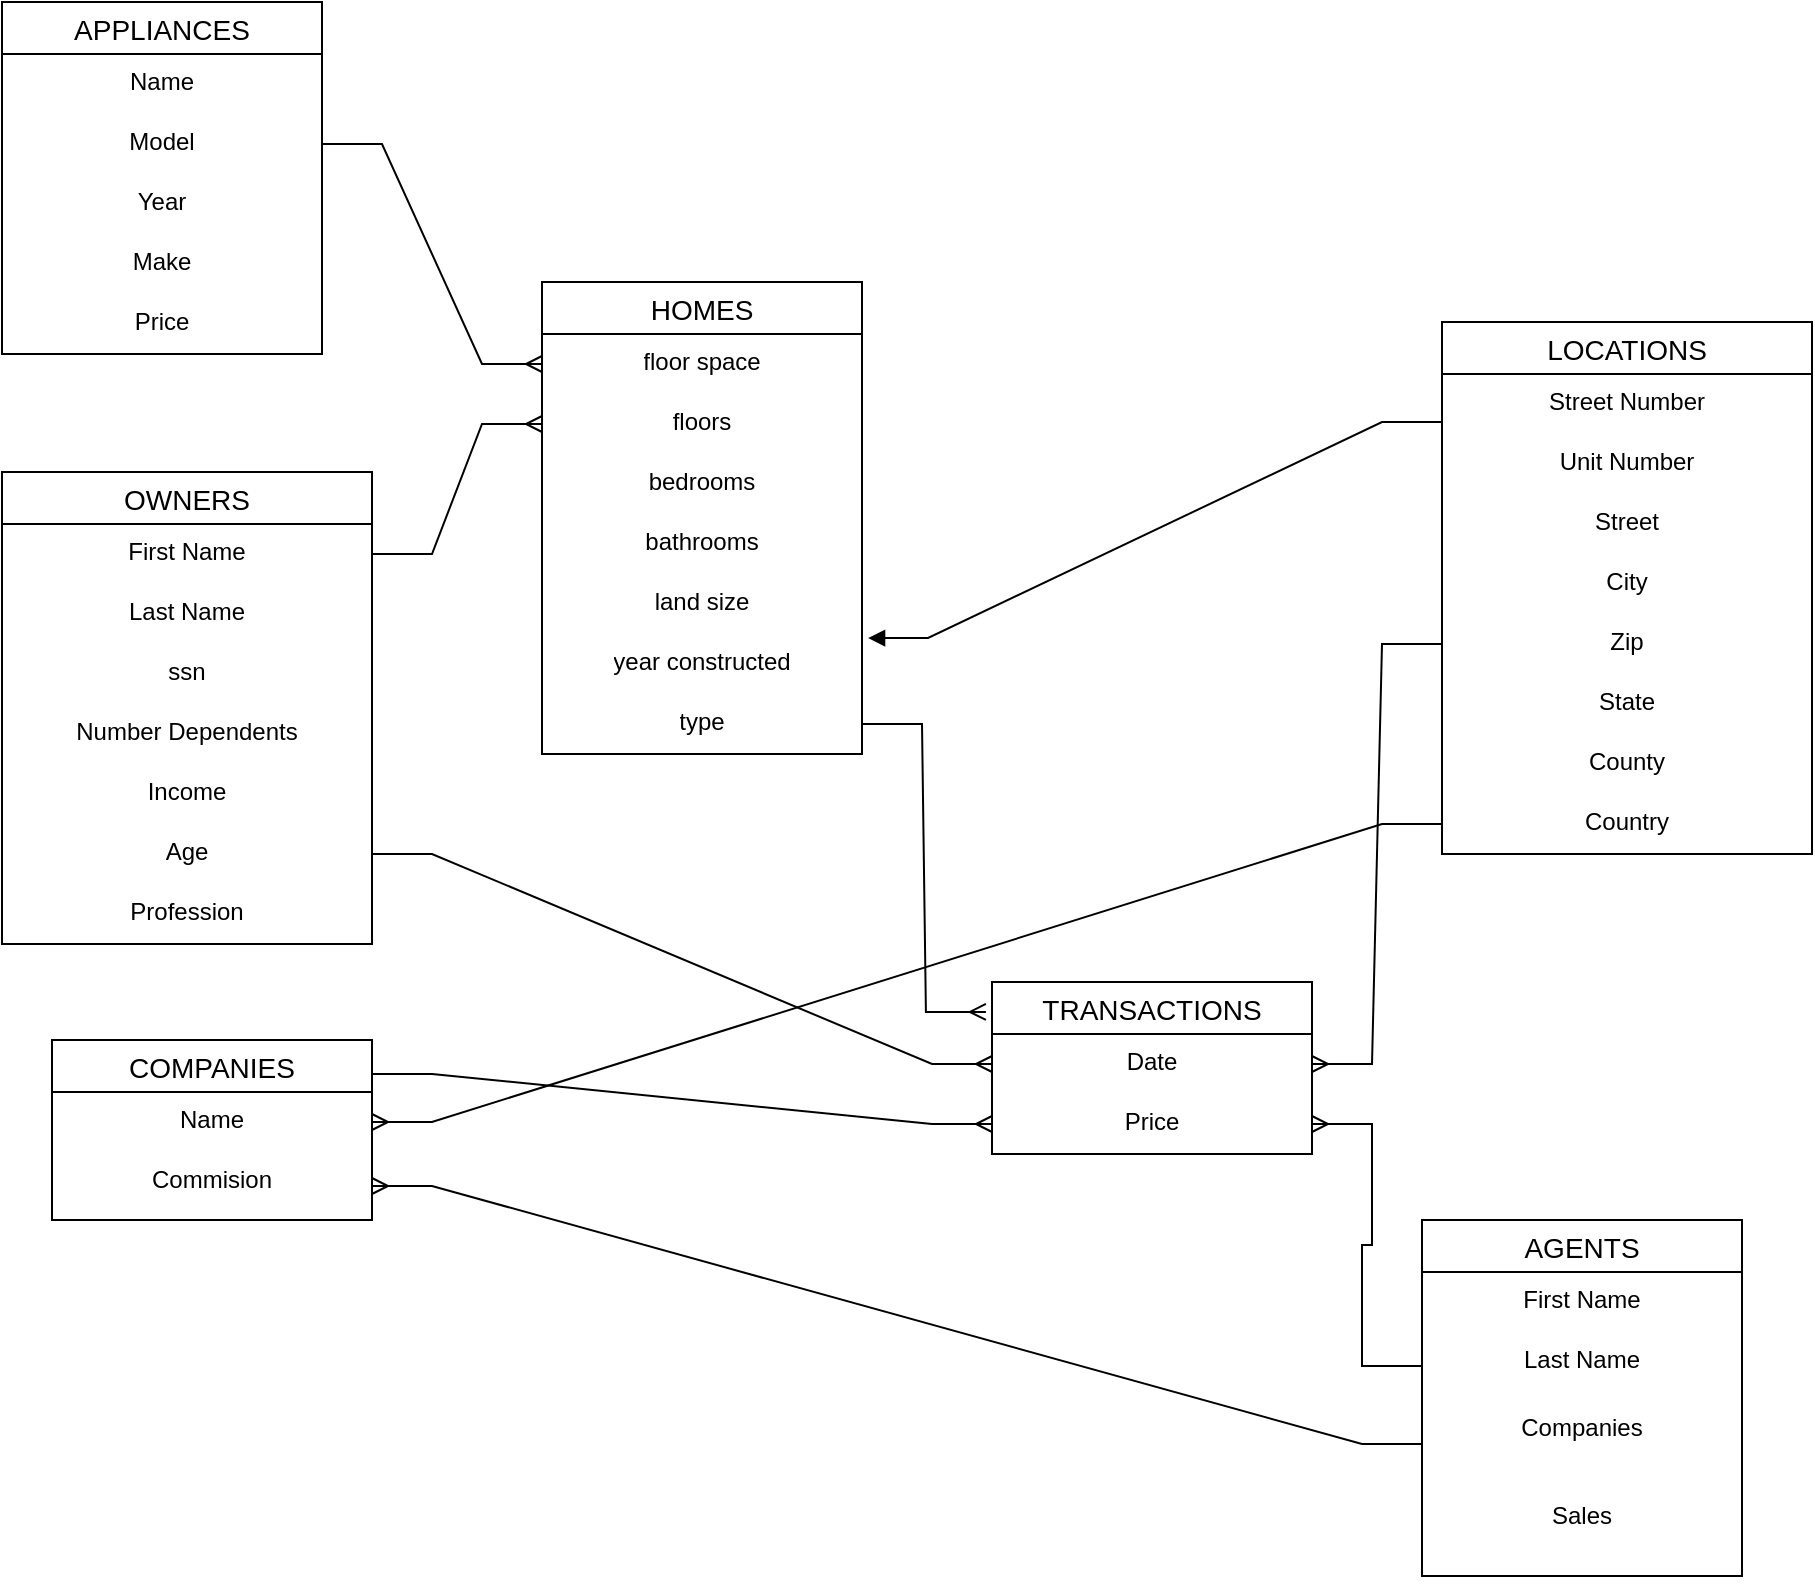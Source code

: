 <mxfile version="24.1.0" type="device">
  <diagram name="Page-1" id="5jgOMxbjbwqP2y0JER82">
    <mxGraphModel dx="2284" dy="738" grid="1" gridSize="10" guides="1" tooltips="1" connect="1" arrows="1" fold="1" page="1" pageScale="1" pageWidth="850" pageHeight="1100" math="0" shadow="0">
      <root>
        <mxCell id="0" />
        <mxCell id="1" parent="0" />
        <mxCell id="E1IRtzLNBVbA0zkezuRu-1" value="HOMES" style="swimlane;fontStyle=0;childLayout=stackLayout;horizontal=1;startSize=26;horizontalStack=0;resizeParent=1;resizeParentMax=0;resizeLast=0;collapsible=1;marginBottom=0;align=center;fontSize=14;" vertex="1" parent="1">
          <mxGeometry x="40" y="170" width="160" height="236" as="geometry" />
        </mxCell>
        <mxCell id="E1IRtzLNBVbA0zkezuRu-3" value="floor space" style="text;strokeColor=none;fillColor=none;spacingLeft=4;spacingRight=4;overflow=hidden;rotatable=0;points=[[0,0.5],[1,0.5]];portConstraint=eastwest;fontSize=12;whiteSpace=wrap;html=1;align=center;" vertex="1" parent="E1IRtzLNBVbA0zkezuRu-1">
          <mxGeometry y="26" width="160" height="30" as="geometry" />
        </mxCell>
        <mxCell id="E1IRtzLNBVbA0zkezuRu-4" value="floors" style="text;strokeColor=none;fillColor=none;spacingLeft=4;spacingRight=4;overflow=hidden;rotatable=0;points=[[0,0.5],[1,0.5]];portConstraint=eastwest;fontSize=12;whiteSpace=wrap;html=1;align=center;" vertex="1" parent="E1IRtzLNBVbA0zkezuRu-1">
          <mxGeometry y="56" width="160" height="30" as="geometry" />
        </mxCell>
        <mxCell id="E1IRtzLNBVbA0zkezuRu-5" value="bedrooms" style="text;strokeColor=none;fillColor=none;spacingLeft=4;spacingRight=4;overflow=hidden;rotatable=0;points=[[0,0.5],[1,0.5]];portConstraint=eastwest;fontSize=12;whiteSpace=wrap;html=1;align=center;" vertex="1" parent="E1IRtzLNBVbA0zkezuRu-1">
          <mxGeometry y="86" width="160" height="30" as="geometry" />
        </mxCell>
        <mxCell id="E1IRtzLNBVbA0zkezuRu-6" value="bathrooms" style="text;strokeColor=none;fillColor=none;spacingLeft=4;spacingRight=4;overflow=hidden;rotatable=0;points=[[0,0.5],[1,0.5]];portConstraint=eastwest;fontSize=12;whiteSpace=wrap;html=1;align=center;" vertex="1" parent="E1IRtzLNBVbA0zkezuRu-1">
          <mxGeometry y="116" width="160" height="30" as="geometry" />
        </mxCell>
        <mxCell id="E1IRtzLNBVbA0zkezuRu-7" value="land size" style="text;strokeColor=none;fillColor=none;spacingLeft=4;spacingRight=4;overflow=hidden;rotatable=0;points=[[0,0.5],[1,0.5]];portConstraint=eastwest;fontSize=12;whiteSpace=wrap;html=1;align=center;" vertex="1" parent="E1IRtzLNBVbA0zkezuRu-1">
          <mxGeometry y="146" width="160" height="30" as="geometry" />
        </mxCell>
        <mxCell id="E1IRtzLNBVbA0zkezuRu-8" value="year constructed" style="text;strokeColor=none;fillColor=none;spacingLeft=4;spacingRight=4;overflow=hidden;rotatable=0;points=[[0,0.5],[1,0.5]];portConstraint=eastwest;fontSize=12;whiteSpace=wrap;html=1;align=center;" vertex="1" parent="E1IRtzLNBVbA0zkezuRu-1">
          <mxGeometry y="176" width="160" height="30" as="geometry" />
        </mxCell>
        <mxCell id="E1IRtzLNBVbA0zkezuRu-9" value="type" style="text;strokeColor=none;fillColor=none;spacingLeft=4;spacingRight=4;overflow=hidden;rotatable=0;points=[[0,0.5],[1,0.5]];portConstraint=eastwest;fontSize=12;whiteSpace=wrap;html=1;align=center;" vertex="1" parent="E1IRtzLNBVbA0zkezuRu-1">
          <mxGeometry y="206" width="160" height="30" as="geometry" />
        </mxCell>
        <mxCell id="E1IRtzLNBVbA0zkezuRu-11" value="LOCATIONS" style="swimlane;fontStyle=0;childLayout=stackLayout;horizontal=1;startSize=26;horizontalStack=0;resizeParent=1;resizeParentMax=0;resizeLast=0;collapsible=1;marginBottom=0;align=center;fontSize=14;" vertex="1" parent="1">
          <mxGeometry x="490" y="190" width="185" height="266" as="geometry" />
        </mxCell>
        <mxCell id="E1IRtzLNBVbA0zkezuRu-13" value="Street Number" style="text;strokeColor=none;fillColor=none;spacingLeft=4;spacingRight=4;overflow=hidden;rotatable=0;points=[[0,0.5],[1,0.5]];portConstraint=eastwest;fontSize=12;whiteSpace=wrap;html=1;align=center;" vertex="1" parent="E1IRtzLNBVbA0zkezuRu-11">
          <mxGeometry y="26" width="185" height="30" as="geometry" />
        </mxCell>
        <mxCell id="E1IRtzLNBVbA0zkezuRu-14" value="Unit Number" style="text;strokeColor=none;fillColor=none;spacingLeft=4;spacingRight=4;overflow=hidden;rotatable=0;points=[[0,0.5],[1,0.5]];portConstraint=eastwest;fontSize=12;whiteSpace=wrap;html=1;align=center;" vertex="1" parent="E1IRtzLNBVbA0zkezuRu-11">
          <mxGeometry y="56" width="185" height="30" as="geometry" />
        </mxCell>
        <mxCell id="E1IRtzLNBVbA0zkezuRu-15" value="Street" style="text;strokeColor=none;fillColor=none;spacingLeft=4;spacingRight=4;overflow=hidden;rotatable=0;points=[[0,0.5],[1,0.5]];portConstraint=eastwest;fontSize=12;whiteSpace=wrap;html=1;align=center;" vertex="1" parent="E1IRtzLNBVbA0zkezuRu-11">
          <mxGeometry y="86" width="185" height="30" as="geometry" />
        </mxCell>
        <mxCell id="E1IRtzLNBVbA0zkezuRu-16" value="City" style="text;strokeColor=none;fillColor=none;spacingLeft=4;spacingRight=4;overflow=hidden;rotatable=0;points=[[0,0.5],[1,0.5]];portConstraint=eastwest;fontSize=12;whiteSpace=wrap;html=1;align=center;" vertex="1" parent="E1IRtzLNBVbA0zkezuRu-11">
          <mxGeometry y="116" width="185" height="30" as="geometry" />
        </mxCell>
        <mxCell id="E1IRtzLNBVbA0zkezuRu-17" value="Zip" style="text;strokeColor=none;fillColor=none;spacingLeft=4;spacingRight=4;overflow=hidden;rotatable=0;points=[[0,0.5],[1,0.5]];portConstraint=eastwest;fontSize=12;whiteSpace=wrap;html=1;align=center;" vertex="1" parent="E1IRtzLNBVbA0zkezuRu-11">
          <mxGeometry y="146" width="185" height="30" as="geometry" />
        </mxCell>
        <mxCell id="E1IRtzLNBVbA0zkezuRu-18" value="State" style="text;strokeColor=none;fillColor=none;spacingLeft=4;spacingRight=4;overflow=hidden;rotatable=0;points=[[0,0.5],[1,0.5]];portConstraint=eastwest;fontSize=12;whiteSpace=wrap;html=1;align=center;" vertex="1" parent="E1IRtzLNBVbA0zkezuRu-11">
          <mxGeometry y="176" width="185" height="30" as="geometry" />
        </mxCell>
        <mxCell id="E1IRtzLNBVbA0zkezuRu-19" value="County" style="text;strokeColor=none;fillColor=none;spacingLeft=4;spacingRight=4;overflow=hidden;rotatable=0;points=[[0,0.5],[1,0.5]];portConstraint=eastwest;fontSize=12;whiteSpace=wrap;html=1;align=center;" vertex="1" parent="E1IRtzLNBVbA0zkezuRu-11">
          <mxGeometry y="206" width="185" height="30" as="geometry" />
        </mxCell>
        <mxCell id="E1IRtzLNBVbA0zkezuRu-20" value="Country" style="text;strokeColor=none;fillColor=none;spacingLeft=4;spacingRight=4;overflow=hidden;rotatable=0;points=[[0,0.5],[1,0.5]];portConstraint=eastwest;fontSize=12;whiteSpace=wrap;html=1;align=center;" vertex="1" parent="E1IRtzLNBVbA0zkezuRu-11">
          <mxGeometry y="236" width="185" height="30" as="geometry" />
        </mxCell>
        <mxCell id="E1IRtzLNBVbA0zkezuRu-21" value="APPLIANCES" style="swimlane;fontStyle=0;childLayout=stackLayout;horizontal=1;startSize=26;horizontalStack=0;resizeParent=1;resizeParentMax=0;resizeLast=0;collapsible=1;marginBottom=0;align=center;fontSize=14;" vertex="1" parent="1">
          <mxGeometry x="-230" y="30" width="160" height="176" as="geometry" />
        </mxCell>
        <mxCell id="E1IRtzLNBVbA0zkezuRu-23" value="Name" style="text;strokeColor=none;fillColor=none;spacingLeft=4;spacingRight=4;overflow=hidden;rotatable=0;points=[[0,0.5],[1,0.5]];portConstraint=eastwest;fontSize=12;whiteSpace=wrap;html=1;align=center;" vertex="1" parent="E1IRtzLNBVbA0zkezuRu-21">
          <mxGeometry y="26" width="160" height="30" as="geometry" />
        </mxCell>
        <mxCell id="E1IRtzLNBVbA0zkezuRu-24" value="Model" style="text;strokeColor=none;fillColor=none;spacingLeft=4;spacingRight=4;overflow=hidden;rotatable=0;points=[[0,0.5],[1,0.5]];portConstraint=eastwest;fontSize=12;whiteSpace=wrap;html=1;align=center;" vertex="1" parent="E1IRtzLNBVbA0zkezuRu-21">
          <mxGeometry y="56" width="160" height="30" as="geometry" />
        </mxCell>
        <mxCell id="E1IRtzLNBVbA0zkezuRu-25" value="Year" style="text;strokeColor=none;fillColor=none;spacingLeft=4;spacingRight=4;overflow=hidden;rotatable=0;points=[[0,0.5],[1,0.5]];portConstraint=eastwest;fontSize=12;whiteSpace=wrap;html=1;align=center;" vertex="1" parent="E1IRtzLNBVbA0zkezuRu-21">
          <mxGeometry y="86" width="160" height="30" as="geometry" />
        </mxCell>
        <mxCell id="E1IRtzLNBVbA0zkezuRu-26" value="Make" style="text;strokeColor=none;fillColor=none;spacingLeft=4;spacingRight=4;overflow=hidden;rotatable=0;points=[[0,0.5],[1,0.5]];portConstraint=eastwest;fontSize=12;whiteSpace=wrap;html=1;align=center;" vertex="1" parent="E1IRtzLNBVbA0zkezuRu-21">
          <mxGeometry y="116" width="160" height="30" as="geometry" />
        </mxCell>
        <mxCell id="E1IRtzLNBVbA0zkezuRu-27" value="Price" style="text;strokeColor=none;fillColor=none;spacingLeft=4;spacingRight=4;overflow=hidden;rotatable=0;points=[[0,0.5],[1,0.5]];portConstraint=eastwest;fontSize=12;whiteSpace=wrap;html=1;align=center;" vertex="1" parent="E1IRtzLNBVbA0zkezuRu-21">
          <mxGeometry y="146" width="160" height="30" as="geometry" />
        </mxCell>
        <mxCell id="E1IRtzLNBVbA0zkezuRu-29" value="" style="edgeStyle=entityRelationEdgeStyle;fontSize=12;html=1;endArrow=none;rounded=0;entryX=0;entryY=0.8;entryDx=0;entryDy=0;endFill=0;startArrow=block;startFill=1;entryPerimeter=0;exitX=1.019;exitY=0.067;exitDx=0;exitDy=0;exitPerimeter=0;" edge="1" parent="1" source="E1IRtzLNBVbA0zkezuRu-8" target="E1IRtzLNBVbA0zkezuRu-13">
          <mxGeometry width="100" height="100" relative="1" as="geometry">
            <mxPoint x="300" y="610" as="sourcePoint" />
            <mxPoint x="305" y="291" as="targetPoint" />
          </mxGeometry>
        </mxCell>
        <mxCell id="E1IRtzLNBVbA0zkezuRu-30" value="AGENTS" style="swimlane;fontStyle=0;childLayout=stackLayout;horizontal=1;startSize=26;horizontalStack=0;resizeParent=1;resizeParentMax=0;resizeLast=0;collapsible=1;marginBottom=0;align=center;fontSize=14;" vertex="1" parent="1">
          <mxGeometry x="480" y="639" width="160" height="178" as="geometry" />
        </mxCell>
        <mxCell id="E1IRtzLNBVbA0zkezuRu-32" value="First Name" style="text;strokeColor=none;fillColor=none;spacingLeft=4;spacingRight=4;overflow=hidden;rotatable=0;points=[[0,0.5],[1,0.5]];portConstraint=eastwest;fontSize=12;whiteSpace=wrap;html=1;align=center;" vertex="1" parent="E1IRtzLNBVbA0zkezuRu-30">
          <mxGeometry y="26" width="160" height="30" as="geometry" />
        </mxCell>
        <mxCell id="E1IRtzLNBVbA0zkezuRu-33" value="Last Name" style="text;strokeColor=none;fillColor=none;spacingLeft=4;spacingRight=4;overflow=hidden;rotatable=0;points=[[0,0.5],[1,0.5]];portConstraint=eastwest;fontSize=12;whiteSpace=wrap;html=1;align=center;" vertex="1" parent="E1IRtzLNBVbA0zkezuRu-30">
          <mxGeometry y="56" width="160" height="34" as="geometry" />
        </mxCell>
        <mxCell id="E1IRtzLNBVbA0zkezuRu-34" value="Companies" style="text;strokeColor=none;fillColor=none;spacingLeft=4;spacingRight=4;overflow=hidden;rotatable=0;points=[[0,0.5],[1,0.5]];portConstraint=eastwest;fontSize=12;whiteSpace=wrap;html=1;align=center;" vertex="1" parent="E1IRtzLNBVbA0zkezuRu-30">
          <mxGeometry y="90" width="160" height="44" as="geometry" />
        </mxCell>
        <mxCell id="E1IRtzLNBVbA0zkezuRu-35" value="Sales" style="text;strokeColor=none;fillColor=none;spacingLeft=4;spacingRight=4;overflow=hidden;rotatable=0;points=[[0,0.5],[1,0.5]];portConstraint=eastwest;fontSize=12;whiteSpace=wrap;html=1;align=center;" vertex="1" parent="E1IRtzLNBVbA0zkezuRu-30">
          <mxGeometry y="134" width="160" height="44" as="geometry" />
        </mxCell>
        <mxCell id="E1IRtzLNBVbA0zkezuRu-36" value="OWNERS" style="swimlane;fontStyle=0;childLayout=stackLayout;horizontal=1;startSize=26;horizontalStack=0;resizeParent=1;resizeParentMax=0;resizeLast=0;collapsible=1;marginBottom=0;align=center;fontSize=14;" vertex="1" parent="1">
          <mxGeometry x="-230" y="265" width="185" height="236" as="geometry" />
        </mxCell>
        <mxCell id="E1IRtzLNBVbA0zkezuRu-38" value="First Name" style="text;strokeColor=none;fillColor=none;spacingLeft=4;spacingRight=4;overflow=hidden;rotatable=0;points=[[0,0.5],[1,0.5]];portConstraint=eastwest;fontSize=12;whiteSpace=wrap;html=1;align=center;" vertex="1" parent="E1IRtzLNBVbA0zkezuRu-36">
          <mxGeometry y="26" width="185" height="30" as="geometry" />
        </mxCell>
        <mxCell id="E1IRtzLNBVbA0zkezuRu-39" value="Last Name" style="text;strokeColor=none;fillColor=none;spacingLeft=4;spacingRight=4;overflow=hidden;rotatable=0;points=[[0,0.5],[1,0.5]];portConstraint=eastwest;fontSize=12;whiteSpace=wrap;html=1;align=center;" vertex="1" parent="E1IRtzLNBVbA0zkezuRu-36">
          <mxGeometry y="56" width="185" height="30" as="geometry" />
        </mxCell>
        <mxCell id="E1IRtzLNBVbA0zkezuRu-40" value="ssn" style="text;strokeColor=none;fillColor=none;spacingLeft=4;spacingRight=4;overflow=hidden;rotatable=0;points=[[0,0.5],[1,0.5]];portConstraint=eastwest;fontSize=12;whiteSpace=wrap;html=1;align=center;" vertex="1" parent="E1IRtzLNBVbA0zkezuRu-36">
          <mxGeometry y="86" width="185" height="30" as="geometry" />
        </mxCell>
        <mxCell id="E1IRtzLNBVbA0zkezuRu-41" value="Number Dependents" style="text;strokeColor=none;fillColor=none;spacingLeft=4;spacingRight=4;overflow=hidden;rotatable=0;points=[[0,0.5],[1,0.5]];portConstraint=eastwest;fontSize=12;whiteSpace=wrap;html=1;align=center;" vertex="1" parent="E1IRtzLNBVbA0zkezuRu-36">
          <mxGeometry y="116" width="185" height="30" as="geometry" />
        </mxCell>
        <mxCell id="E1IRtzLNBVbA0zkezuRu-42" value="Income" style="text;strokeColor=none;fillColor=none;spacingLeft=4;spacingRight=4;overflow=hidden;rotatable=0;points=[[0,0.5],[1,0.5]];portConstraint=eastwest;fontSize=12;whiteSpace=wrap;html=1;align=center;" vertex="1" parent="E1IRtzLNBVbA0zkezuRu-36">
          <mxGeometry y="146" width="185" height="30" as="geometry" />
        </mxCell>
        <mxCell id="E1IRtzLNBVbA0zkezuRu-43" value="Age" style="text;strokeColor=none;fillColor=none;spacingLeft=4;spacingRight=4;overflow=hidden;rotatable=0;points=[[0,0.5],[1,0.5]];portConstraint=eastwest;fontSize=12;whiteSpace=wrap;html=1;align=center;" vertex="1" parent="E1IRtzLNBVbA0zkezuRu-36">
          <mxGeometry y="176" width="185" height="30" as="geometry" />
        </mxCell>
        <mxCell id="E1IRtzLNBVbA0zkezuRu-44" value="Profession" style="text;strokeColor=none;fillColor=none;spacingLeft=4;spacingRight=4;overflow=hidden;rotatable=0;points=[[0,0.5],[1,0.5]];portConstraint=eastwest;fontSize=12;whiteSpace=wrap;html=1;align=center;" vertex="1" parent="E1IRtzLNBVbA0zkezuRu-36">
          <mxGeometry y="206" width="185" height="30" as="geometry" />
        </mxCell>
        <mxCell id="E1IRtzLNBVbA0zkezuRu-45" value="TRANSACTIONS" style="swimlane;fontStyle=0;childLayout=stackLayout;horizontal=1;startSize=26;horizontalStack=0;resizeParent=1;resizeParentMax=0;resizeLast=0;collapsible=1;marginBottom=0;align=center;fontSize=14;" vertex="1" parent="1">
          <mxGeometry x="265" y="520" width="160" height="86" as="geometry" />
        </mxCell>
        <mxCell id="E1IRtzLNBVbA0zkezuRu-47" value="Date" style="text;strokeColor=none;fillColor=none;spacingLeft=4;spacingRight=4;overflow=hidden;rotatable=0;points=[[0,0.5],[1,0.5]];portConstraint=eastwest;fontSize=12;whiteSpace=wrap;html=1;align=center;" vertex="1" parent="E1IRtzLNBVbA0zkezuRu-45">
          <mxGeometry y="26" width="160" height="30" as="geometry" />
        </mxCell>
        <mxCell id="E1IRtzLNBVbA0zkezuRu-48" value="Price" style="text;strokeColor=none;fillColor=none;spacingLeft=4;spacingRight=4;overflow=hidden;rotatable=0;points=[[0,0.5],[1,0.5]];portConstraint=eastwest;fontSize=12;whiteSpace=wrap;html=1;align=center;" vertex="1" parent="E1IRtzLNBVbA0zkezuRu-45">
          <mxGeometry y="56" width="160" height="30" as="geometry" />
        </mxCell>
        <mxCell id="E1IRtzLNBVbA0zkezuRu-49" value="COMPANIES" style="swimlane;fontStyle=0;childLayout=stackLayout;horizontal=1;startSize=26;horizontalStack=0;resizeParent=1;resizeParentMax=0;resizeLast=0;collapsible=1;marginBottom=0;align=center;fontSize=14;" vertex="1" parent="1">
          <mxGeometry x="-205" y="549" width="160" height="90" as="geometry" />
        </mxCell>
        <mxCell id="E1IRtzLNBVbA0zkezuRu-51" value="Name" style="text;strokeColor=none;fillColor=none;spacingLeft=4;spacingRight=4;overflow=hidden;rotatable=0;points=[[0,0.5],[1,0.5]];portConstraint=eastwest;fontSize=12;whiteSpace=wrap;html=1;align=center;" vertex="1" parent="E1IRtzLNBVbA0zkezuRu-49">
          <mxGeometry y="26" width="160" height="30" as="geometry" />
        </mxCell>
        <mxCell id="E1IRtzLNBVbA0zkezuRu-52" value="Commision" style="text;strokeColor=none;fillColor=none;spacingLeft=4;spacingRight=4;overflow=hidden;rotatable=0;points=[[0,0.5],[1,0.5]];portConstraint=eastwest;fontSize=12;whiteSpace=wrap;html=1;align=center;" vertex="1" parent="E1IRtzLNBVbA0zkezuRu-49">
          <mxGeometry y="56" width="160" height="34" as="geometry" />
        </mxCell>
        <mxCell id="E1IRtzLNBVbA0zkezuRu-59" value="" style="edgeStyle=entityRelationEdgeStyle;fontSize=12;html=1;endArrow=ERmany;rounded=0;exitX=1;exitY=0.5;exitDx=0;exitDy=0;entryX=0;entryY=0.5;entryDx=0;entryDy=0;endFill=0;" edge="1" parent="1" source="E1IRtzLNBVbA0zkezuRu-38" target="E1IRtzLNBVbA0zkezuRu-4">
          <mxGeometry width="100" height="100" relative="1" as="geometry">
            <mxPoint x="220" y="346" as="sourcePoint" />
            <mxPoint x="315" y="301" as="targetPoint" />
          </mxGeometry>
        </mxCell>
        <mxCell id="E1IRtzLNBVbA0zkezuRu-60" value="" style="edgeStyle=entityRelationEdgeStyle;fontSize=12;html=1;endArrow=ERmany;rounded=0;exitX=1;exitY=0.5;exitDx=0;exitDy=0;entryX=0;entryY=0.5;entryDx=0;entryDy=0;endFill=0;" edge="1" parent="1" source="E1IRtzLNBVbA0zkezuRu-24">
          <mxGeometry width="100" height="100" relative="1" as="geometry">
            <mxPoint x="-35" y="346" as="sourcePoint" />
            <mxPoint x="40" y="211" as="targetPoint" />
          </mxGeometry>
        </mxCell>
        <mxCell id="E1IRtzLNBVbA0zkezuRu-61" value="" style="edgeStyle=entityRelationEdgeStyle;fontSize=12;html=1;endArrow=ERmany;rounded=0;exitX=1;exitY=0.5;exitDx=0;exitDy=0;entryX=0;entryY=0.5;entryDx=0;entryDy=0;endFill=0;" edge="1" parent="1" source="E1IRtzLNBVbA0zkezuRu-43" target="E1IRtzLNBVbA0zkezuRu-47">
          <mxGeometry width="100" height="100" relative="1" as="geometry">
            <mxPoint x="-55" y="439" as="sourcePoint" />
            <mxPoint x="200" y="661" as="targetPoint" />
            <Array as="points">
              <mxPoint x="50" y="583" />
            </Array>
          </mxGeometry>
        </mxCell>
        <mxCell id="E1IRtzLNBVbA0zkezuRu-62" value="" style="edgeStyle=entityRelationEdgeStyle;fontSize=12;html=1;endArrow=ERmany;rounded=0;exitX=0;exitY=0.5;exitDx=0;exitDy=0;entryX=1;entryY=0.5;entryDx=0;entryDy=0;endFill=0;" edge="1" parent="1" source="E1IRtzLNBVbA0zkezuRu-33" target="E1IRtzLNBVbA0zkezuRu-48">
          <mxGeometry width="100" height="100" relative="1" as="geometry">
            <mxPoint x="478.72" y="567.14" as="sourcePoint" />
            <mxPoint x="130" y="591" as="targetPoint" />
          </mxGeometry>
        </mxCell>
        <mxCell id="E1IRtzLNBVbA0zkezuRu-63" value="" style="edgeStyle=entityRelationEdgeStyle;fontSize=12;html=1;endArrow=ERmany;rounded=0;exitX=0;exitY=0.5;exitDx=0;exitDy=0;entryX=1;entryY=0.5;entryDx=0;entryDy=0;endFill=0;" edge="1" parent="1" source="E1IRtzLNBVbA0zkezuRu-17" target="E1IRtzLNBVbA0zkezuRu-47">
          <mxGeometry width="100" height="100" relative="1" as="geometry">
            <mxPoint x="446" y="577" as="sourcePoint" />
            <mxPoint x="380" y="572" as="targetPoint" />
            <Array as="points">
              <mxPoint x="420" y="520" />
              <mxPoint x="200" y="720" />
              <mxPoint x="200" y="640" />
              <mxPoint x="210" y="570" />
            </Array>
          </mxGeometry>
        </mxCell>
        <mxCell id="E1IRtzLNBVbA0zkezuRu-64" value="" style="edgeStyle=entityRelationEdgeStyle;fontSize=12;html=1;endArrow=ERmany;rounded=0;exitX=1;exitY=0.5;exitDx=0;exitDy=0;entryX=-0.019;entryY=0.174;entryDx=0;entryDy=0;entryPerimeter=0;" edge="1" parent="1" source="E1IRtzLNBVbA0zkezuRu-9" target="E1IRtzLNBVbA0zkezuRu-45">
          <mxGeometry width="100" height="100" relative="1" as="geometry">
            <mxPoint x="200" y="421" as="sourcePoint" />
            <mxPoint x="220" y="572" as="targetPoint" />
          </mxGeometry>
        </mxCell>
        <mxCell id="E1IRtzLNBVbA0zkezuRu-65" value="" style="edgeStyle=entityRelationEdgeStyle;fontSize=12;html=1;endArrow=ERmany;rounded=0;exitX=1;exitY=0.189;exitDx=0;exitDy=0;entryX=0;entryY=0.5;entryDx=0;entryDy=0;endFill=0;exitPerimeter=0;" edge="1" parent="1" source="E1IRtzLNBVbA0zkezuRu-49" target="E1IRtzLNBVbA0zkezuRu-48">
          <mxGeometry width="100" height="100" relative="1" as="geometry">
            <mxPoint x="-57.5" y="641" as="sourcePoint" />
            <mxPoint x="230" y="612" as="targetPoint" />
            <Array as="points">
              <mxPoint x="60" y="593" />
            </Array>
          </mxGeometry>
        </mxCell>
        <mxCell id="E1IRtzLNBVbA0zkezuRu-66" value="" style="edgeStyle=entityRelationEdgeStyle;fontSize=12;html=1;endArrow=ERmany;rounded=0;exitX=0;exitY=0.5;exitDx=0;exitDy=0;entryX=1;entryY=0.5;entryDx=0;entryDy=0;endFill=0;" edge="1" parent="1" source="E1IRtzLNBVbA0zkezuRu-34" target="E1IRtzLNBVbA0zkezuRu-52">
          <mxGeometry width="100" height="100" relative="1" as="geometry">
            <mxPoint x="385" y="770" as="sourcePoint" />
            <mxPoint x="286" y="805" as="targetPoint" />
          </mxGeometry>
        </mxCell>
        <mxCell id="E1IRtzLNBVbA0zkezuRu-67" value="" style="edgeStyle=entityRelationEdgeStyle;fontSize=12;html=1;endArrow=ERmany;rounded=0;exitX=0;exitY=0.5;exitDx=0;exitDy=0;endFill=0;entryX=1;entryY=0.5;entryDx=0;entryDy=0;" edge="1" parent="1" source="E1IRtzLNBVbA0zkezuRu-20" target="E1IRtzLNBVbA0zkezuRu-51">
          <mxGeometry width="100" height="100" relative="1" as="geometry">
            <mxPoint x="623" y="350" as="sourcePoint" />
            <mxPoint x="-60" y="620" as="targetPoint" />
            <Array as="points">
              <mxPoint x="630" y="539" />
              <mxPoint x="700" y="530" />
            </Array>
          </mxGeometry>
        </mxCell>
      </root>
    </mxGraphModel>
  </diagram>
</mxfile>
